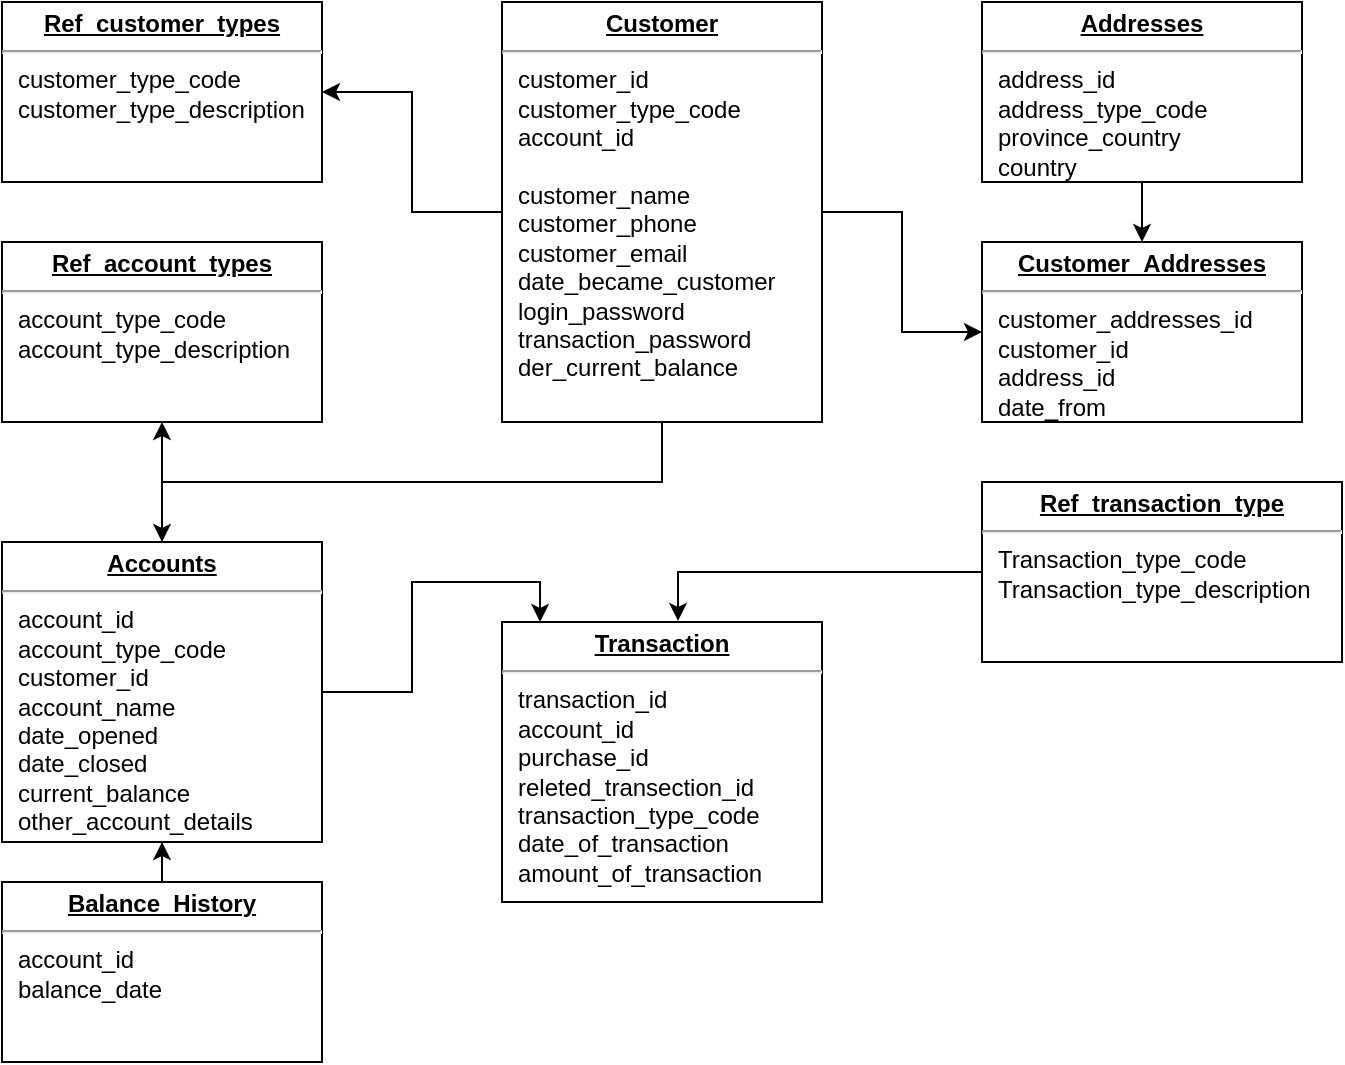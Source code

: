 <mxfile version="13.6.2" type="google"><diagram id="C5RBs43oDa-KdzZeNtuy" name="Page-1"><mxGraphModel dx="1865" dy="580" grid="1" gridSize="10" guides="1" tooltips="1" connect="1" arrows="1" fold="1" page="1" pageScale="1" pageWidth="827" pageHeight="1169" math="0" shadow="0"><root><mxCell id="WIyWlLk6GJQsqaUBKTNV-0"/><mxCell id="WIyWlLk6GJQsqaUBKTNV-1" parent="WIyWlLk6GJQsqaUBKTNV-0"/><mxCell id="DXRwBMEpk49e5SzR43Kp-13" style="edgeStyle=orthogonalEdgeStyle;rounded=0;orthogonalLoop=1;jettySize=auto;html=1;entryX=1;entryY=0.5;entryDx=0;entryDy=0;" parent="WIyWlLk6GJQsqaUBKTNV-1" source="DXRwBMEpk49e5SzR43Kp-4" target="DXRwBMEpk49e5SzR43Kp-5" edge="1"><mxGeometry relative="1" as="geometry"/></mxCell><mxCell id="DXRwBMEpk49e5SzR43Kp-14" style="edgeStyle=orthogonalEdgeStyle;rounded=0;orthogonalLoop=1;jettySize=auto;html=1;entryX=0.5;entryY=0;entryDx=0;entryDy=0;" parent="WIyWlLk6GJQsqaUBKTNV-1" source="DXRwBMEpk49e5SzR43Kp-4" target="DXRwBMEpk49e5SzR43Kp-7" edge="1"><mxGeometry relative="1" as="geometry"><Array as="points"><mxPoint x="-10" y="640"/><mxPoint x="-260" y="640"/></Array></mxGeometry></mxCell><mxCell id="DXRwBMEpk49e5SzR43Kp-18" style="edgeStyle=orthogonalEdgeStyle;rounded=0;orthogonalLoop=1;jettySize=auto;html=1;" parent="WIyWlLk6GJQsqaUBKTNV-1" source="DXRwBMEpk49e5SzR43Kp-4" target="DXRwBMEpk49e5SzR43Kp-12" edge="1"><mxGeometry relative="1" as="geometry"/></mxCell><mxCell id="DXRwBMEpk49e5SzR43Kp-4" value="&lt;p style=&quot;margin: 0px ; margin-top: 4px ; text-align: center ; text-decoration: underline&quot;&gt;&lt;b&gt;Customer&lt;/b&gt;&lt;/p&gt;&lt;hr&gt;&lt;p style=&quot;margin: 0px ; margin-left: 8px&quot;&gt;customer_id&lt;/p&gt;&lt;p style=&quot;margin: 0px ; margin-left: 8px&quot;&gt;customer_type_code&lt;/p&gt;&lt;p style=&quot;margin: 0px ; margin-left: 8px&quot;&gt;account_id&lt;br&gt;&lt;/p&gt;&lt;p style=&quot;margin: 0px ; margin-left: 8px&quot;&gt;&lt;br&gt;&lt;/p&gt;&lt;p style=&quot;margin: 0px ; margin-left: 8px&quot;&gt;customer_name&lt;/p&gt;&lt;p style=&quot;margin: 0px ; margin-left: 8px&quot;&gt;customer_phone&lt;/p&gt;&lt;p style=&quot;margin: 0px ; margin-left: 8px&quot;&gt;customer_email&lt;/p&gt;&lt;p style=&quot;margin: 0px ; margin-left: 8px&quot;&gt;date_became_customer&lt;/p&gt;&lt;p style=&quot;margin: 0px ; margin-left: 8px&quot;&gt;login_password&lt;/p&gt;&lt;p style=&quot;margin: 0px ; margin-left: 8px&quot;&gt;transaction_password&lt;/p&gt;&lt;p style=&quot;margin: 0px ; margin-left: 8px&quot;&gt;der_current_balance&lt;/p&gt;&lt;p style=&quot;margin: 0px ; margin-left: 8px&quot;&gt;&lt;br&gt;&lt;/p&gt;" style="verticalAlign=top;align=left;overflow=fill;fontSize=12;fontFamily=Helvetica;html=1;" parent="WIyWlLk6GJQsqaUBKTNV-1" vertex="1"><mxGeometry x="-90" y="400" width="160" height="210" as="geometry"/></mxCell><mxCell id="DXRwBMEpk49e5SzR43Kp-5" value="&lt;p style=&quot;margin: 0px ; margin-top: 4px ; text-align: center ; text-decoration: underline&quot;&gt;&lt;b&gt;Ref_customer_types&lt;/b&gt;&lt;/p&gt;&lt;hr&gt;&lt;p style=&quot;margin: 0px ; margin-left: 8px&quot;&gt;customer_type_code&lt;/p&gt;&lt;p style=&quot;margin: 0px ; margin-left: 8px&quot;&gt;customer_type_description&lt;/p&gt;" style="verticalAlign=top;align=left;overflow=fill;fontSize=12;fontFamily=Helvetica;html=1;" parent="WIyWlLk6GJQsqaUBKTNV-1" vertex="1"><mxGeometry x="-340" y="400" width="160" height="90" as="geometry"/></mxCell><mxCell id="DXRwBMEpk49e5SzR43Kp-6" value="&lt;p style=&quot;margin: 0px ; margin-top: 4px ; text-align: center ; text-decoration: underline&quot;&gt;&lt;b&gt;Ref_account_types&lt;/b&gt;&lt;/p&gt;&lt;hr&gt;&lt;p style=&quot;margin: 0px ; margin-left: 8px&quot;&gt;account_type_code&lt;br&gt;account_type_description&lt;br&gt;&lt;br&gt;&lt;/p&gt;" style="verticalAlign=top;align=left;overflow=fill;fontSize=12;fontFamily=Helvetica;html=1;" parent="WIyWlLk6GJQsqaUBKTNV-1" vertex="1"><mxGeometry x="-340" y="520" width="160" height="90" as="geometry"/></mxCell><mxCell id="DXRwBMEpk49e5SzR43Kp-17" style="edgeStyle=orthogonalEdgeStyle;rounded=0;orthogonalLoop=1;jettySize=auto;html=1;entryX=0.5;entryY=1;entryDx=0;entryDy=0;" parent="WIyWlLk6GJQsqaUBKTNV-1" source="DXRwBMEpk49e5SzR43Kp-7" target="DXRwBMEpk49e5SzR43Kp-6" edge="1"><mxGeometry relative="1" as="geometry"/></mxCell><mxCell id="DXRwBMEpk49e5SzR43Kp-20" style="edgeStyle=orthogonalEdgeStyle;rounded=0;orthogonalLoop=1;jettySize=auto;html=1;entryX=0.119;entryY=0;entryDx=0;entryDy=0;entryPerimeter=0;" parent="WIyWlLk6GJQsqaUBKTNV-1" source="DXRwBMEpk49e5SzR43Kp-7" target="DXRwBMEpk49e5SzR43Kp-9" edge="1"><mxGeometry relative="1" as="geometry"/></mxCell><mxCell id="DXRwBMEpk49e5SzR43Kp-7" value="&lt;p style=&quot;margin: 0px ; margin-top: 4px ; text-align: center ; text-decoration: underline&quot;&gt;&lt;b&gt;Accounts&lt;/b&gt;&lt;/p&gt;&lt;hr&gt;&lt;p style=&quot;margin: 0px ; margin-left: 8px&quot;&gt;account_id&lt;/p&gt;&lt;p style=&quot;margin: 0px ; margin-left: 8px&quot;&gt;account_type_code&lt;/p&gt;&lt;p style=&quot;margin: 0px ; margin-left: 8px&quot;&gt;customer_id&lt;/p&gt;&lt;p style=&quot;margin: 0px ; margin-left: 8px&quot;&gt;account_name&lt;/p&gt;&lt;p style=&quot;margin: 0px ; margin-left: 8px&quot;&gt;date_opened&lt;/p&gt;&lt;p style=&quot;margin: 0px ; margin-left: 8px&quot;&gt;date_closed&lt;/p&gt;&lt;p style=&quot;margin: 0px ; margin-left: 8px&quot;&gt;current_balance&lt;/p&gt;&lt;p style=&quot;margin: 0px ; margin-left: 8px&quot;&gt;other_account_details&lt;/p&gt;" style="verticalAlign=top;align=left;overflow=fill;fontSize=12;fontFamily=Helvetica;html=1;" parent="WIyWlLk6GJQsqaUBKTNV-1" vertex="1"><mxGeometry x="-340" y="670" width="160" height="150" as="geometry"/></mxCell><mxCell id="DXRwBMEpk49e5SzR43Kp-16" style="edgeStyle=orthogonalEdgeStyle;rounded=0;orthogonalLoop=1;jettySize=auto;html=1;exitX=0.5;exitY=0;exitDx=0;exitDy=0;" parent="WIyWlLk6GJQsqaUBKTNV-1" source="DXRwBMEpk49e5SzR43Kp-8" target="DXRwBMEpk49e5SzR43Kp-7" edge="1"><mxGeometry relative="1" as="geometry"/></mxCell><mxCell id="DXRwBMEpk49e5SzR43Kp-8" value="&lt;p style=&quot;margin: 0px ; margin-top: 4px ; text-align: center ; text-decoration: underline&quot;&gt;&lt;b&gt;Balance_History&lt;/b&gt;&lt;/p&gt;&lt;hr&gt;&lt;p style=&quot;margin: 0px ; margin-left: 8px&quot;&gt;account_id&lt;/p&gt;&lt;p style=&quot;margin: 0px ; margin-left: 8px&quot;&gt;balance_date&lt;/p&gt;" style="verticalAlign=top;align=left;overflow=fill;fontSize=12;fontFamily=Helvetica;html=1;" parent="WIyWlLk6GJQsqaUBKTNV-1" vertex="1"><mxGeometry x="-340" y="840" width="160" height="90" as="geometry"/></mxCell><mxCell id="DXRwBMEpk49e5SzR43Kp-9" value="&lt;p style=&quot;margin: 4px 0px 0px ; text-decoration: underline ; text-align: center&quot;&gt;&lt;b&gt;Transaction&lt;/b&gt;&lt;/p&gt;&lt;hr&gt;&lt;p style=&quot;margin: 0px ; margin-left: 8px&quot;&gt;transaction_id&lt;/p&gt;&lt;p style=&quot;margin: 0px ; margin-left: 8px&quot;&gt;account_id&lt;/p&gt;&lt;p style=&quot;margin: 0px ; margin-left: 8px&quot;&gt;purchase_id&lt;/p&gt;&lt;p style=&quot;margin: 0px ; margin-left: 8px&quot;&gt;releted_transection_id&lt;/p&gt;&lt;p style=&quot;margin: 0px ; margin-left: 8px&quot;&gt;transaction_type_code&lt;/p&gt;&lt;p style=&quot;margin: 0px ; margin-left: 8px&quot;&gt;date_of_transaction&lt;/p&gt;&lt;p style=&quot;margin: 0px ; margin-left: 8px&quot;&gt;amount_of_transaction&lt;/p&gt;&lt;p style=&quot;margin: 0px ; margin-left: 8px&quot;&gt;&lt;br&gt;&lt;/p&gt;" style="verticalAlign=top;align=left;overflow=fill;fontSize=12;fontFamily=Helvetica;html=1;" parent="WIyWlLk6GJQsqaUBKTNV-1" vertex="1"><mxGeometry x="-90" y="710" width="160" height="140" as="geometry"/></mxCell><mxCell id="DXRwBMEpk49e5SzR43Kp-15" style="edgeStyle=orthogonalEdgeStyle;rounded=0;orthogonalLoop=1;jettySize=auto;html=1;entryX=0.55;entryY=-0.004;entryDx=0;entryDy=0;entryPerimeter=0;" parent="WIyWlLk6GJQsqaUBKTNV-1" source="DXRwBMEpk49e5SzR43Kp-10" target="DXRwBMEpk49e5SzR43Kp-9" edge="1"><mxGeometry relative="1" as="geometry"/></mxCell><mxCell id="DXRwBMEpk49e5SzR43Kp-10" value="&lt;p style=&quot;margin: 0px ; margin-top: 4px ; text-align: center ; text-decoration: underline&quot;&gt;&lt;b&gt;Ref_transaction_type&lt;/b&gt;&lt;/p&gt;&lt;hr&gt;&lt;p style=&quot;margin: 0px ; margin-left: 8px&quot;&gt;Transaction_type_code&lt;/p&gt;&lt;p style=&quot;margin: 0px ; margin-left: 8px&quot;&gt;Transaction_type_description&lt;/p&gt;" style="verticalAlign=top;align=left;overflow=fill;fontSize=12;fontFamily=Helvetica;html=1;" parent="WIyWlLk6GJQsqaUBKTNV-1" vertex="1"><mxGeometry x="150" y="640" width="180" height="90" as="geometry"/></mxCell><mxCell id="DXRwBMEpk49e5SzR43Kp-19" style="edgeStyle=orthogonalEdgeStyle;rounded=0;orthogonalLoop=1;jettySize=auto;html=1;exitX=0.5;exitY=1;exitDx=0;exitDy=0;" parent="WIyWlLk6GJQsqaUBKTNV-1" source="DXRwBMEpk49e5SzR43Kp-11" target="DXRwBMEpk49e5SzR43Kp-12" edge="1"><mxGeometry relative="1" as="geometry"/></mxCell><mxCell id="DXRwBMEpk49e5SzR43Kp-11" value="&lt;p style=&quot;margin: 0px ; margin-top: 4px ; text-align: center ; text-decoration: underline&quot;&gt;&lt;b&gt;Addresses&lt;/b&gt;&lt;/p&gt;&lt;hr&gt;&lt;p style=&quot;margin: 0px ; margin-left: 8px&quot;&gt;address_id&lt;/p&gt;&lt;p style=&quot;margin: 0px ; margin-left: 8px&quot;&gt;address_type_code&lt;/p&gt;&lt;p style=&quot;margin: 0px ; margin-left: 8px&quot;&gt;province_country&lt;/p&gt;&lt;p style=&quot;margin: 0px ; margin-left: 8px&quot;&gt;country&lt;/p&gt;&lt;p style=&quot;margin: 0px ; margin-left: 8px&quot;&gt;&lt;br&gt;&lt;/p&gt;" style="verticalAlign=top;align=left;overflow=fill;fontSize=12;fontFamily=Helvetica;html=1;" parent="WIyWlLk6GJQsqaUBKTNV-1" vertex="1"><mxGeometry x="150" y="400" width="160" height="90" as="geometry"/></mxCell><mxCell id="DXRwBMEpk49e5SzR43Kp-12" value="&lt;p style=&quot;margin: 0px ; margin-top: 4px ; text-align: center ; text-decoration: underline&quot;&gt;&lt;b&gt;Customer_Addresses&lt;/b&gt;&lt;/p&gt;&lt;hr&gt;&lt;p style=&quot;margin: 0px ; margin-left: 8px&quot;&gt;customer_addresses_id&lt;br&gt;customer_id&lt;br&gt;address_id&lt;/p&gt;&lt;p style=&quot;margin: 0px ; margin-left: 8px&quot;&gt;date_from&lt;/p&gt;&lt;p style=&quot;margin: 0px ; margin-left: 8px&quot;&gt;date_to&lt;/p&gt;" style="verticalAlign=top;align=left;overflow=fill;fontSize=12;fontFamily=Helvetica;html=1;" parent="WIyWlLk6GJQsqaUBKTNV-1" vertex="1"><mxGeometry x="150" y="520" width="160" height="90" as="geometry"/></mxCell></root></mxGraphModel></diagram></mxfile>